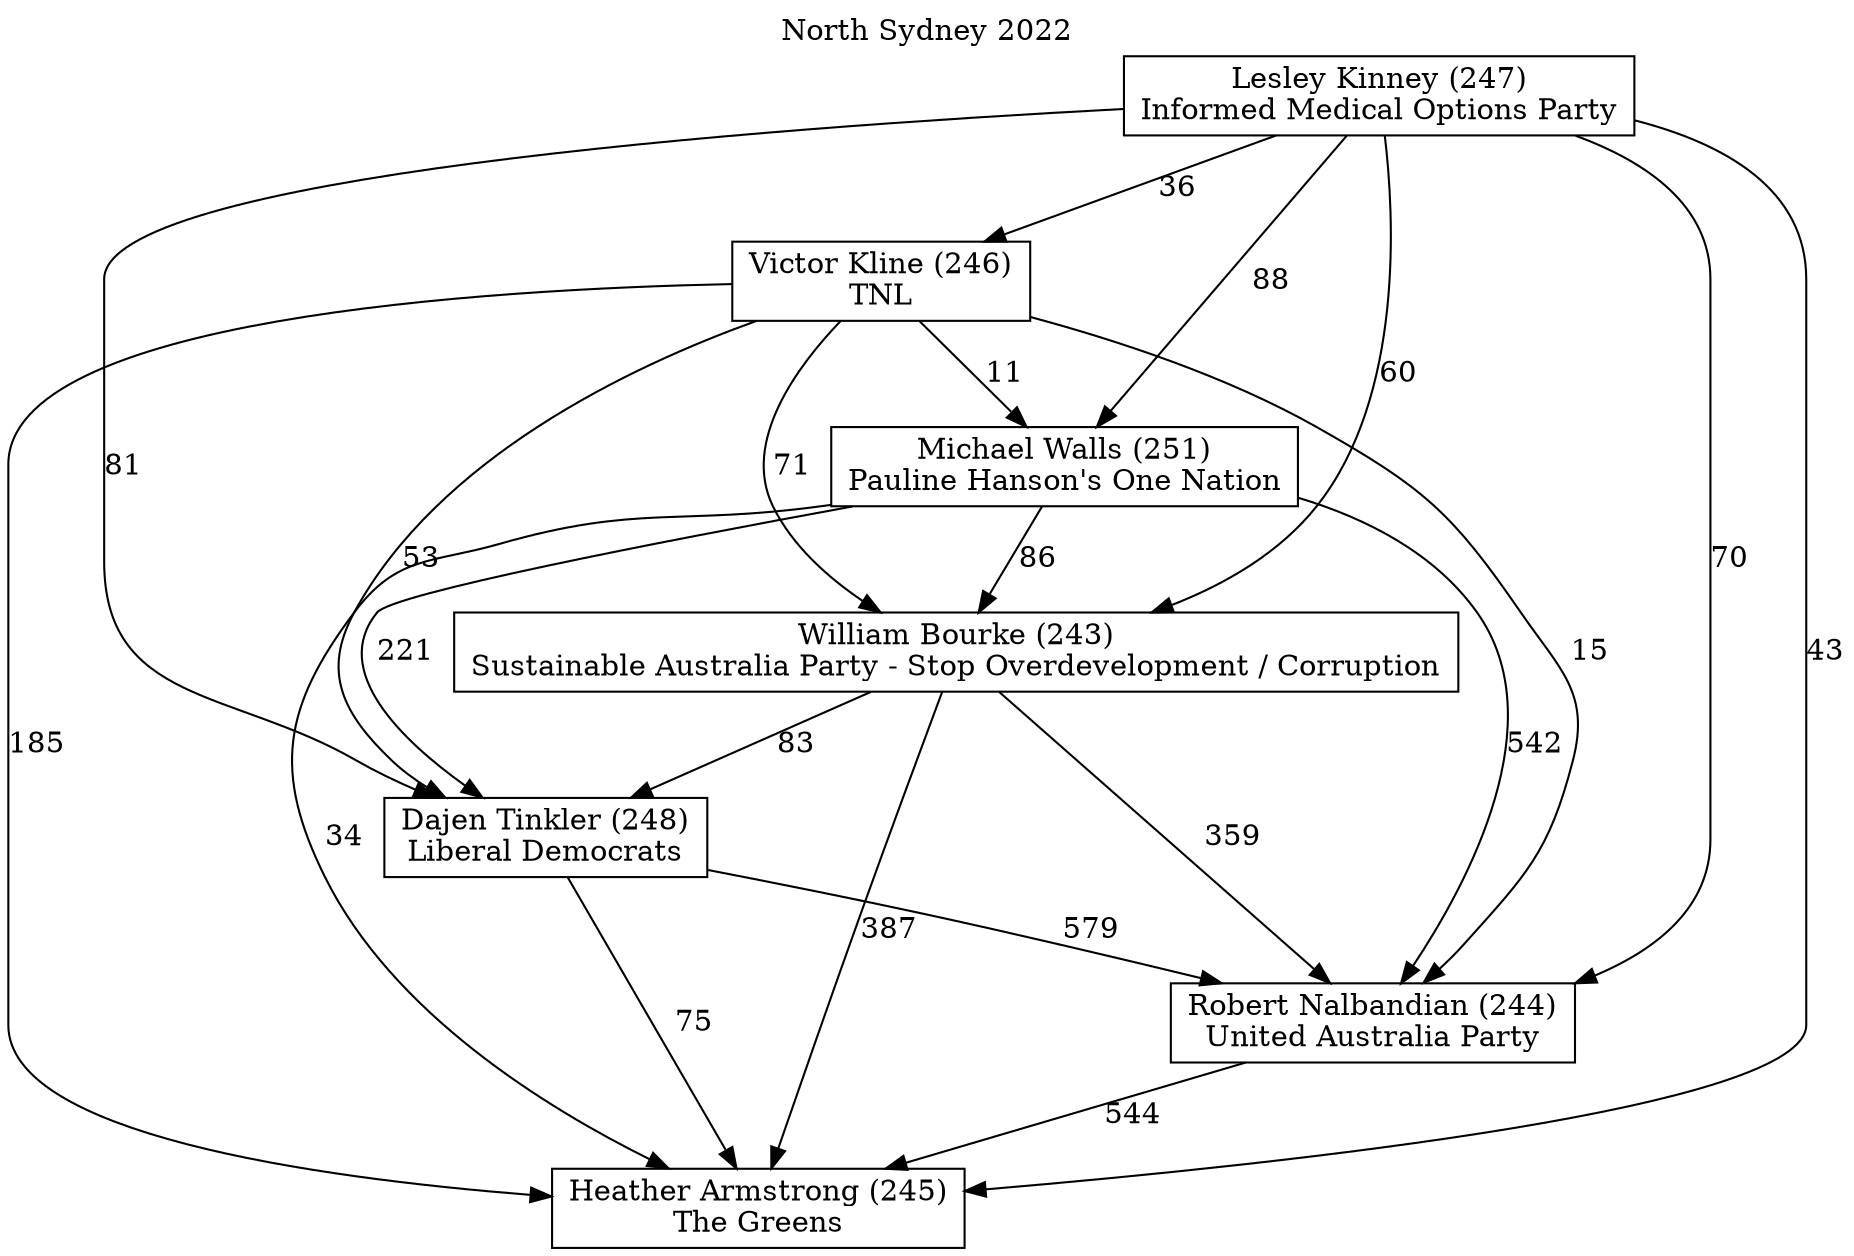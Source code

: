 // House preference flow
digraph "Heather Armstrong (245)_North Sydney_2022" {
	graph [label="North Sydney 2022" labelloc=t mclimit=10]
	node [shape=box]
	"Dajen Tinkler (248)" [label="Dajen Tinkler (248)
Liberal Democrats"]
	"Heather Armstrong (245)" [label="Heather Armstrong (245)
The Greens"]
	"Lesley Kinney (247)" [label="Lesley Kinney (247)
Informed Medical Options Party"]
	"Michael Walls (251)" [label="Michael Walls (251)
Pauline Hanson's One Nation"]
	"Robert Nalbandian (244)" [label="Robert Nalbandian (244)
United Australia Party"]
	"Victor Kline (246)" [label="Victor Kline (246)
TNL"]
	"William Bourke (243)" [label="William Bourke (243)
Sustainable Australia Party - Stop Overdevelopment / Corruption"]
	"Dajen Tinkler (248)" -> "Heather Armstrong (245)" [label=75]
	"Dajen Tinkler (248)" -> "Robert Nalbandian (244)" [label=579]
	"Lesley Kinney (247)" -> "Dajen Tinkler (248)" [label=81]
	"Lesley Kinney (247)" -> "Heather Armstrong (245)" [label=43]
	"Lesley Kinney (247)" -> "Michael Walls (251)" [label=88]
	"Lesley Kinney (247)" -> "Robert Nalbandian (244)" [label=70]
	"Lesley Kinney (247)" -> "Victor Kline (246)" [label=36]
	"Lesley Kinney (247)" -> "William Bourke (243)" [label=60]
	"Michael Walls (251)" -> "Dajen Tinkler (248)" [label=221]
	"Michael Walls (251)" -> "Heather Armstrong (245)" [label=34]
	"Michael Walls (251)" -> "Robert Nalbandian (244)" [label=542]
	"Michael Walls (251)" -> "William Bourke (243)" [label=86]
	"Robert Nalbandian (244)" -> "Heather Armstrong (245)" [label=544]
	"Victor Kline (246)" -> "Dajen Tinkler (248)" [label=53]
	"Victor Kline (246)" -> "Heather Armstrong (245)" [label=185]
	"Victor Kline (246)" -> "Michael Walls (251)" [label=11]
	"Victor Kline (246)" -> "Robert Nalbandian (244)" [label=15]
	"Victor Kline (246)" -> "William Bourke (243)" [label=71]
	"William Bourke (243)" -> "Dajen Tinkler (248)" [label=83]
	"William Bourke (243)" -> "Heather Armstrong (245)" [label=387]
	"William Bourke (243)" -> "Robert Nalbandian (244)" [label=359]
}
